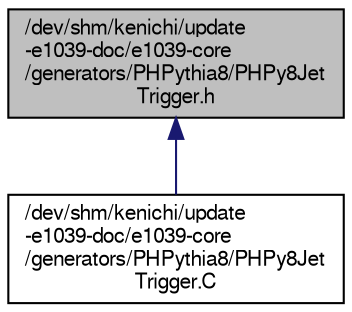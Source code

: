 digraph "/dev/shm/kenichi/update-e1039-doc/e1039-core/generators/PHPythia8/PHPy8JetTrigger.h"
{
  bgcolor="transparent";
  edge [fontname="FreeSans",fontsize="10",labelfontname="FreeSans",labelfontsize="10"];
  node [fontname="FreeSans",fontsize="10",shape=record];
  Node1 [label="/dev/shm/kenichi/update\l-e1039-doc/e1039-core\l/generators/PHPythia8/PHPy8Jet\lTrigger.h",height=0.2,width=0.4,color="black", fillcolor="grey75", style="filled" fontcolor="black"];
  Node1 -> Node2 [dir="back",color="midnightblue",fontsize="10",style="solid",fontname="FreeSans"];
  Node2 [label="/dev/shm/kenichi/update\l-e1039-doc/e1039-core\l/generators/PHPythia8/PHPy8Jet\lTrigger.C",height=0.2,width=0.4,color="black",URL="$d9/da0/PHPy8JetTrigger_8C.html"];
}
